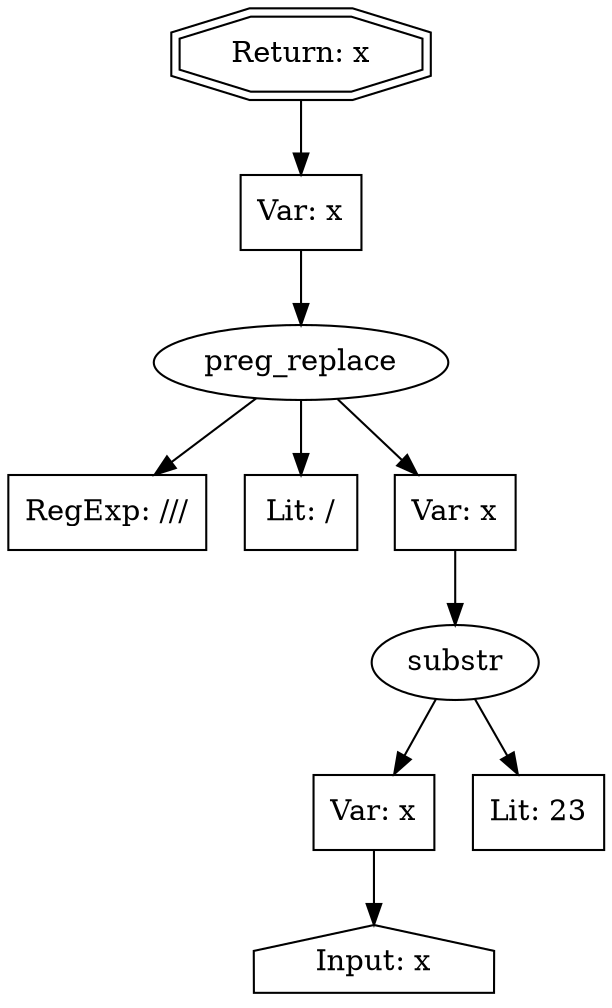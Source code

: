 // Finding: 182657ff-dc2c-4bf3-a3f4-991ca02318a5
// Finding.url: https://www.example162.com/en-EN/formula1/articles/heres-the-sf21##</iframe></style></script></object></embed></textarea><img src=x onerror=taintfoxLog('6731b66cf6d34cdf83f73bb66118bb2b')><!--/*
// Finding.parentloc: https://www.example162.com/en-EN/formula1/articles/heres-the-sf21##</iframe></style></script></object></embed></textarea><img src=x onerror=taintfoxLog('6731b66cf6d34cdf83f73bb66118bb2b')><!--/*
// Finding.domain: www.example162.com
// Finding.base_domain: example162.com
// Finding.source: location.href
// Finding.sink: innerHTML
// Sanitizer.score: 1
// Sanitizer.name: <synthetic>
// Sanitizer.location: example18.com
// Finding.begin: 21748
// Finding.end: 21753
// Finding.original_uuid: 127d6147-7e13-4f8f-abc3-76e9d7eb677c
// Finding.TwentyFiveMillionFlowsId: 1566790937
// Finding.script: https://c.example163.com/flx1-jquery/1.11.2-20170607.min.js
// Finding.line: 2
// Exploit.uuid: 6731b66c-f6d3-4cdf-83f7-3bb66118bb2b
// Exploit.success: false
// Exploit.status: validated
// Exploit.method: C
// Exploit.type: html
// Exploit.token: text
// Exploit.content: N
// Exploit.quote_type: None
// Exploit.tag: None
// Exploit.break_out: #</iframe></style></script></object></embed></textarea><img src=x onerror=
// Exploit.break_in: ><!--/*
// Exploit.payload: #</iframe></style></script></object></embed></textarea><img src=x onerror=taintfoxLog(1)><!--/*
// Exploit.begin_taint_url: 24
// Exploit.end_taint_url: 29
// Exploit.replace_begin_url: 62
// Exploit.replace_end_url: 62
// Exploit.replace_begin_param: 37355
// Exploit.replace_end_param: 37355
// Issues.LargestEncodeAttrStringChain: 6
// Issues.LargestTextFragmentEncodeChainLength: 7
// Issues.HasApproximation: false
// Issues.HasMissingImplementation: false
// Issues.HasInfiniteRegexWithFunctionReplacer: false
// Issues.MergedSplitAndJoins: true
// Issues.HasUrlInRhsOfReplace: false
// Issues.HasUrlInLhsOfReplace: false
// Issues.HasCookieValueInLhsOfreplace: false
// Issues.HasCookieValueInRhsOfreplace: false
// Issues.HasCookieValueInMatchPattern: false
// Issues.HasCookieValueInExecPattern: false
// Issues.RemovedLRConcats: false
// Issues.RemovedReplaceArtifacts: false
// Issues.HasUrlInMatchPattern: false
// Issues.HasUrlInExecPattern: false
// Issues.RemovedNOPreplaces: false
// Issues.Known_sanitizer: false
// DepGraph.hash: 930535060
// DepGraph.sanitizer_hash: -2003926252
// Merged split and join statements 
// Large chain of EncodeAttrString Operations (6) 
// Large chain of EncodeTextFragment Operations (7) 
digraph cfg {
n0 [shape=house, label="Input: x"];
n1 [shape=ellipse, label="substr"];
n2 [shape=box, label="Var: x"];
n3 [shape=box, label="Lit: 23"];
n4 [shape=ellipse, label="preg_replace"];
n5 [shape=box, label="RegExp: /\//"];
n6 [shape=box, label="Lit: /"];
n7 [shape=box, label="Var: x"];
n8 [shape=box, label="Var: x"];
n9 [shape=doubleoctagon, label="Return: x"];
n2 -> n0;
n1 -> n2;
n1 -> n3;
n7 -> n1;
n4 -> n5;
n4 -> n6;
n4 -> n7;
n8 -> n4;
n9 -> n8;
}